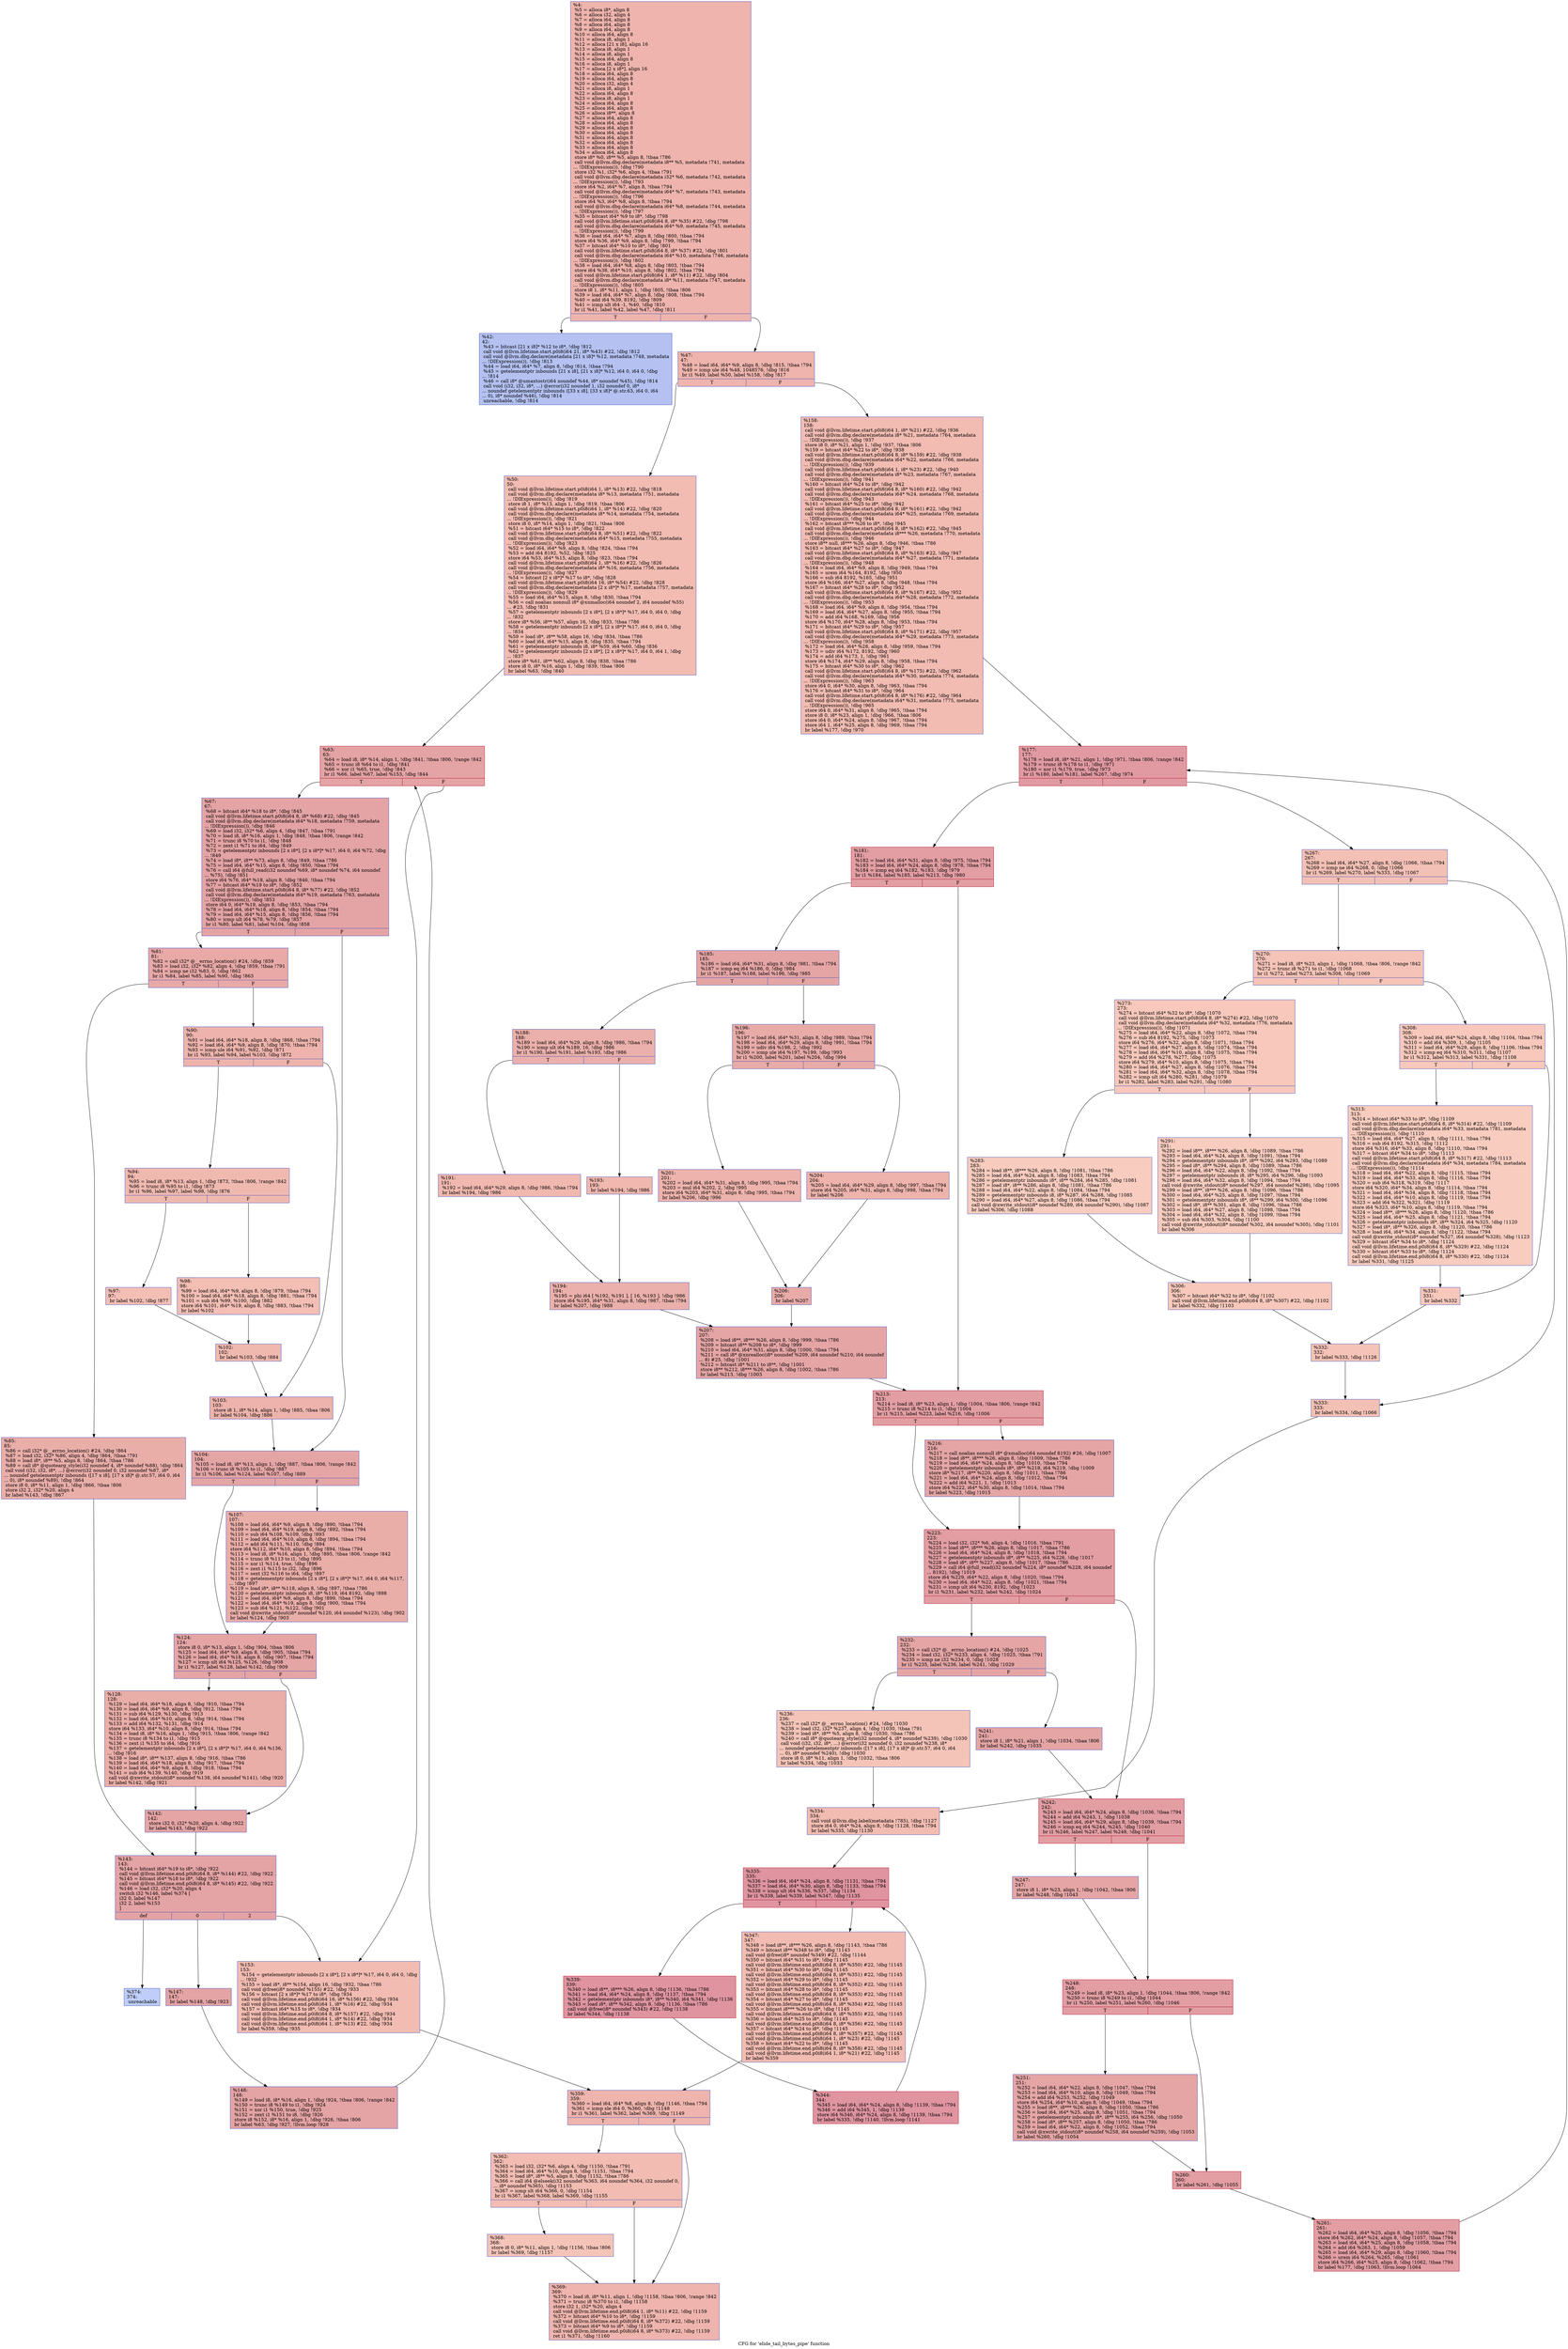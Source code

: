 digraph "CFG for 'elide_tail_bytes_pipe' function" {
	label="CFG for 'elide_tail_bytes_pipe' function";

	Node0x8ddb90 [shape=record,color="#3d50c3ff", style=filled, fillcolor="#d8564670",label="{%4:\l  %5 = alloca i8*, align 8\l  %6 = alloca i32, align 4\l  %7 = alloca i64, align 8\l  %8 = alloca i64, align 8\l  %9 = alloca i64, align 8\l  %10 = alloca i64, align 8\l  %11 = alloca i8, align 1\l  %12 = alloca [21 x i8], align 16\l  %13 = alloca i8, align 1\l  %14 = alloca i8, align 1\l  %15 = alloca i64, align 8\l  %16 = alloca i8, align 1\l  %17 = alloca [2 x i8*], align 16\l  %18 = alloca i64, align 8\l  %19 = alloca i64, align 8\l  %20 = alloca i32, align 4\l  %21 = alloca i8, align 1\l  %22 = alloca i64, align 8\l  %23 = alloca i8, align 1\l  %24 = alloca i64, align 8\l  %25 = alloca i64, align 8\l  %26 = alloca i8**, align 8\l  %27 = alloca i64, align 8\l  %28 = alloca i64, align 8\l  %29 = alloca i64, align 8\l  %30 = alloca i64, align 8\l  %31 = alloca i64, align 8\l  %32 = alloca i64, align 8\l  %33 = alloca i64, align 8\l  %34 = alloca i64, align 8\l  store i8* %0, i8** %5, align 8, !tbaa !786\l  call void @llvm.dbg.declare(metadata i8** %5, metadata !741, metadata\l... !DIExpression()), !dbg !790\l  store i32 %1, i32* %6, align 4, !tbaa !791\l  call void @llvm.dbg.declare(metadata i32* %6, metadata !742, metadata\l... !DIExpression()), !dbg !793\l  store i64 %2, i64* %7, align 8, !tbaa !794\l  call void @llvm.dbg.declare(metadata i64* %7, metadata !743, metadata\l... !DIExpression()), !dbg !796\l  store i64 %3, i64* %8, align 8, !tbaa !794\l  call void @llvm.dbg.declare(metadata i64* %8, metadata !744, metadata\l... !DIExpression()), !dbg !797\l  %35 = bitcast i64* %9 to i8*, !dbg !798\l  call void @llvm.lifetime.start.p0i8(i64 8, i8* %35) #22, !dbg !798\l  call void @llvm.dbg.declare(metadata i64* %9, metadata !745, metadata\l... !DIExpression()), !dbg !799\l  %36 = load i64, i64* %7, align 8, !dbg !800, !tbaa !794\l  store i64 %36, i64* %9, align 8, !dbg !799, !tbaa !794\l  %37 = bitcast i64* %10 to i8*, !dbg !801\l  call void @llvm.lifetime.start.p0i8(i64 8, i8* %37) #22, !dbg !801\l  call void @llvm.dbg.declare(metadata i64* %10, metadata !746, metadata\l... !DIExpression()), !dbg !802\l  %38 = load i64, i64* %8, align 8, !dbg !803, !tbaa !794\l  store i64 %38, i64* %10, align 8, !dbg !802, !tbaa !794\l  call void @llvm.lifetime.start.p0i8(i64 1, i8* %11) #22, !dbg !804\l  call void @llvm.dbg.declare(metadata i8* %11, metadata !747, metadata\l... !DIExpression()), !dbg !805\l  store i8 1, i8* %11, align 1, !dbg !805, !tbaa !806\l  %39 = load i64, i64* %7, align 8, !dbg !808, !tbaa !794\l  %40 = add i64 %39, 8192, !dbg !809\l  %41 = icmp ult i64 -1, %40, !dbg !810\l  br i1 %41, label %42, label %47, !dbg !811\l|{<s0>T|<s1>F}}"];
	Node0x8ddb90:s0 -> Node0x8ddbe0;
	Node0x8ddb90:s1 -> Node0x8ddc30;
	Node0x8ddbe0 [shape=record,color="#3d50c3ff", style=filled, fillcolor="#5572df70",label="{%42:\l42:                                               \l  %43 = bitcast [21 x i8]* %12 to i8*, !dbg !812\l  call void @llvm.lifetime.start.p0i8(i64 21, i8* %43) #22, !dbg !812\l  call void @llvm.dbg.declare(metadata [21 x i8]* %12, metadata !748, metadata\l... !DIExpression()), !dbg !813\l  %44 = load i64, i64* %7, align 8, !dbg !814, !tbaa !794\l  %45 = getelementptr inbounds [21 x i8], [21 x i8]* %12, i64 0, i64 0, !dbg\l... !814\l  %46 = call i8* @umaxtostr(i64 noundef %44, i8* noundef %45), !dbg !814\l  call void (i32, i32, i8*, ...) @error(i32 noundef 1, i32 noundef 0, i8*\l... noundef getelementptr inbounds ([33 x i8], [33 x i8]* @.str.63, i64 0, i64\l... 0), i8* noundef %46), !dbg !814\l  unreachable, !dbg !814\l}"];
	Node0x8ddc30 [shape=record,color="#3d50c3ff", style=filled, fillcolor="#d8564670",label="{%47:\l47:                                               \l  %48 = load i64, i64* %9, align 8, !dbg !815, !tbaa !794\l  %49 = icmp ule i64 %48, 1048576, !dbg !816\l  br i1 %49, label %50, label %158, !dbg !817\l|{<s0>T|<s1>F}}"];
	Node0x8ddc30:s0 -> Node0x8ddc80;
	Node0x8ddc30:s1 -> Node0x8de2c0;
	Node0x8ddc80 [shape=record,color="#3d50c3ff", style=filled, fillcolor="#e1675170",label="{%50:\l50:                                               \l  call void @llvm.lifetime.start.p0i8(i64 1, i8* %13) #22, !dbg !818\l  call void @llvm.dbg.declare(metadata i8* %13, metadata !751, metadata\l... !DIExpression()), !dbg !819\l  store i8 1, i8* %13, align 1, !dbg !819, !tbaa !806\l  call void @llvm.lifetime.start.p0i8(i64 1, i8* %14) #22, !dbg !820\l  call void @llvm.dbg.declare(metadata i8* %14, metadata !754, metadata\l... !DIExpression()), !dbg !821\l  store i8 0, i8* %14, align 1, !dbg !821, !tbaa !806\l  %51 = bitcast i64* %15 to i8*, !dbg !822\l  call void @llvm.lifetime.start.p0i8(i64 8, i8* %51) #22, !dbg !822\l  call void @llvm.dbg.declare(metadata i64* %15, metadata !755, metadata\l... !DIExpression()), !dbg !823\l  %52 = load i64, i64* %9, align 8, !dbg !824, !tbaa !794\l  %53 = add i64 8192, %52, !dbg !825\l  store i64 %53, i64* %15, align 8, !dbg !823, !tbaa !794\l  call void @llvm.lifetime.start.p0i8(i64 1, i8* %16) #22, !dbg !826\l  call void @llvm.dbg.declare(metadata i8* %16, metadata !756, metadata\l... !DIExpression()), !dbg !827\l  %54 = bitcast [2 x i8*]* %17 to i8*, !dbg !828\l  call void @llvm.lifetime.start.p0i8(i64 16, i8* %54) #22, !dbg !828\l  call void @llvm.dbg.declare(metadata [2 x i8*]* %17, metadata !757, metadata\l... !DIExpression()), !dbg !829\l  %55 = load i64, i64* %15, align 8, !dbg !830, !tbaa !794\l  %56 = call noalias nonnull i8* @xnmalloc(i64 noundef 2, i64 noundef %55)\l... #23, !dbg !831\l  %57 = getelementptr inbounds [2 x i8*], [2 x i8*]* %17, i64 0, i64 0, !dbg\l... !832\l  store i8* %56, i8** %57, align 16, !dbg !833, !tbaa !786\l  %58 = getelementptr inbounds [2 x i8*], [2 x i8*]* %17, i64 0, i64 0, !dbg\l... !834\l  %59 = load i8*, i8** %58, align 16, !dbg !834, !tbaa !786\l  %60 = load i64, i64* %15, align 8, !dbg !835, !tbaa !794\l  %61 = getelementptr inbounds i8, i8* %59, i64 %60, !dbg !836\l  %62 = getelementptr inbounds [2 x i8*], [2 x i8*]* %17, i64 0, i64 1, !dbg\l... !837\l  store i8* %61, i8** %62, align 8, !dbg !838, !tbaa !786\l  store i8 0, i8* %16, align 1, !dbg !839, !tbaa !806\l  br label %63, !dbg !840\l}"];
	Node0x8ddc80 -> Node0x8ddcd0;
	Node0x8ddcd0 [shape=record,color="#b70d28ff", style=filled, fillcolor="#c32e3170",label="{%63:\l63:                                               \l  %64 = load i8, i8* %14, align 1, !dbg !841, !tbaa !806, !range !842\l  %65 = trunc i8 %64 to i1, !dbg !841\l  %66 = xor i1 %65, true, !dbg !843\l  br i1 %66, label %67, label %153, !dbg !844\l|{<s0>T|<s1>F}}"];
	Node0x8ddcd0:s0 -> Node0x8ddd20;
	Node0x8ddcd0:s1 -> Node0x8de270;
	Node0x8ddd20 [shape=record,color="#3d50c3ff", style=filled, fillcolor="#c32e3170",label="{%67:\l67:                                               \l  %68 = bitcast i64* %18 to i8*, !dbg !845\l  call void @llvm.lifetime.start.p0i8(i64 8, i8* %68) #22, !dbg !845\l  call void @llvm.dbg.declare(metadata i64* %18, metadata !759, metadata\l... !DIExpression()), !dbg !846\l  %69 = load i32, i32* %6, align 4, !dbg !847, !tbaa !791\l  %70 = load i8, i8* %16, align 1, !dbg !848, !tbaa !806, !range !842\l  %71 = trunc i8 %70 to i1, !dbg !848\l  %72 = zext i1 %71 to i64, !dbg !849\l  %73 = getelementptr inbounds [2 x i8*], [2 x i8*]* %17, i64 0, i64 %72, !dbg\l... !849\l  %74 = load i8*, i8** %73, align 8, !dbg !849, !tbaa !786\l  %75 = load i64, i64* %15, align 8, !dbg !850, !tbaa !794\l  %76 = call i64 @full_read(i32 noundef %69, i8* noundef %74, i64 noundef\l... %75), !dbg !851\l  store i64 %76, i64* %18, align 8, !dbg !846, !tbaa !794\l  %77 = bitcast i64* %19 to i8*, !dbg !852\l  call void @llvm.lifetime.start.p0i8(i64 8, i8* %77) #22, !dbg !852\l  call void @llvm.dbg.declare(metadata i64* %19, metadata !763, metadata\l... !DIExpression()), !dbg !853\l  store i64 0, i64* %19, align 8, !dbg !853, !tbaa !794\l  %78 = load i64, i64* %18, align 8, !dbg !854, !tbaa !794\l  %79 = load i64, i64* %15, align 8, !dbg !856, !tbaa !794\l  %80 = icmp ult i64 %78, %79, !dbg !857\l  br i1 %80, label %81, label %104, !dbg !858\l|{<s0>T|<s1>F}}"];
	Node0x8ddd20:s0 -> Node0x8ddd70;
	Node0x8ddd20:s1 -> Node0x8ddff0;
	Node0x8ddd70 [shape=record,color="#3d50c3ff", style=filled, fillcolor="#ca3b3770",label="{%81:\l81:                                               \l  %82 = call i32* @__errno_location() #24, !dbg !859\l  %83 = load i32, i32* %82, align 4, !dbg !859, !tbaa !791\l  %84 = icmp ne i32 %83, 0, !dbg !862\l  br i1 %84, label %85, label %90, !dbg !863\l|{<s0>T|<s1>F}}"];
	Node0x8ddd70:s0 -> Node0x8dddc0;
	Node0x8ddd70:s1 -> Node0x8dde10;
	Node0x8dddc0 [shape=record,color="#3d50c3ff", style=filled, fillcolor="#d0473d70",label="{%85:\l85:                                               \l  %86 = call i32* @__errno_location() #24, !dbg !864\l  %87 = load i32, i32* %86, align 4, !dbg !864, !tbaa !791\l  %88 = load i8*, i8** %5, align 8, !dbg !864, !tbaa !786\l  %89 = call i8* @quotearg_style(i32 noundef 4, i8* noundef %88), !dbg !864\l  call void (i32, i32, i8*, ...) @error(i32 noundef 0, i32 noundef %87, i8*\l... noundef getelementptr inbounds ([17 x i8], [17 x i8]* @.str.57, i64 0, i64\l... 0), i8* noundef %89), !dbg !864\l  store i8 0, i8* %11, align 1, !dbg !866, !tbaa !806\l  store i32 2, i32* %20, align 4\l  br label %143, !dbg !867\l}"];
	Node0x8dddc0 -> Node0x8de180;
	Node0x8dde10 [shape=record,color="#3d50c3ff", style=filled, fillcolor="#d6524470",label="{%90:\l90:                                               \l  %91 = load i64, i64* %18, align 8, !dbg !868, !tbaa !794\l  %92 = load i64, i64* %9, align 8, !dbg !870, !tbaa !794\l  %93 = icmp ule i64 %91, %92, !dbg !871\l  br i1 %93, label %94, label %103, !dbg !872\l|{<s0>T|<s1>F}}"];
	Node0x8dde10:s0 -> Node0x8dde60;
	Node0x8dde10:s1 -> Node0x8ddfa0;
	Node0x8dde60 [shape=record,color="#3d50c3ff", style=filled, fillcolor="#de614d70",label="{%94:\l94:                                               \l  %95 = load i8, i8* %13, align 1, !dbg !873, !tbaa !806, !range !842\l  %96 = trunc i8 %95 to i1, !dbg !873\l  br i1 %96, label %97, label %98, !dbg !876\l|{<s0>T|<s1>F}}"];
	Node0x8dde60:s0 -> Node0x8ddeb0;
	Node0x8dde60:s1 -> Node0x8ddf00;
	Node0x8ddeb0 [shape=record,color="#3d50c3ff", style=filled, fillcolor="#e36c5570",label="{%97:\l97:                                               \l  br label %102, !dbg !877\l}"];
	Node0x8ddeb0 -> Node0x8ddf50;
	Node0x8ddf00 [shape=record,color="#3d50c3ff", style=filled, fillcolor="#e36c5570",label="{%98:\l98:                                               \l  %99 = load i64, i64* %9, align 8, !dbg !879, !tbaa !794\l  %100 = load i64, i64* %18, align 8, !dbg !881, !tbaa !794\l  %101 = sub i64 %99, %100, !dbg !882\l  store i64 %101, i64* %19, align 8, !dbg !883, !tbaa !794\l  br label %102\l}"];
	Node0x8ddf00 -> Node0x8ddf50;
	Node0x8ddf50 [shape=record,color="#3d50c3ff", style=filled, fillcolor="#de614d70",label="{%102:\l102:                                              \l  br label %103, !dbg !884\l}"];
	Node0x8ddf50 -> Node0x8ddfa0;
	Node0x8ddfa0 [shape=record,color="#3d50c3ff", style=filled, fillcolor="#d6524470",label="{%103:\l103:                                              \l  store i8 1, i8* %14, align 1, !dbg !885, !tbaa !806\l  br label %104, !dbg !886\l}"];
	Node0x8ddfa0 -> Node0x8ddff0;
	Node0x8ddff0 [shape=record,color="#3d50c3ff", style=filled, fillcolor="#c5333470",label="{%104:\l104:                                              \l  %105 = load i8, i8* %13, align 1, !dbg !887, !tbaa !806, !range !842\l  %106 = trunc i8 %105 to i1, !dbg !887\l  br i1 %106, label %124, label %107, !dbg !889\l|{<s0>T|<s1>F}}"];
	Node0x8ddff0:s0 -> Node0x8de090;
	Node0x8ddff0:s1 -> Node0x8de040;
	Node0x8de040 [shape=record,color="#3d50c3ff", style=filled, fillcolor="#d0473d70",label="{%107:\l107:                                              \l  %108 = load i64, i64* %9, align 8, !dbg !890, !tbaa !794\l  %109 = load i64, i64* %19, align 8, !dbg !892, !tbaa !794\l  %110 = sub i64 %108, %109, !dbg !893\l  %111 = load i64, i64* %10, align 8, !dbg !894, !tbaa !794\l  %112 = add i64 %111, %110, !dbg !894\l  store i64 %112, i64* %10, align 8, !dbg !894, !tbaa !794\l  %113 = load i8, i8* %16, align 1, !dbg !895, !tbaa !806, !range !842\l  %114 = trunc i8 %113 to i1, !dbg !895\l  %115 = xor i1 %114, true, !dbg !896\l  %116 = zext i1 %115 to i32, !dbg !896\l  %117 = sext i32 %116 to i64, !dbg !897\l  %118 = getelementptr inbounds [2 x i8*], [2 x i8*]* %17, i64 0, i64 %117,\l... !dbg !897\l  %119 = load i8*, i8** %118, align 8, !dbg !897, !tbaa !786\l  %120 = getelementptr inbounds i8, i8* %119, i64 8192, !dbg !898\l  %121 = load i64, i64* %9, align 8, !dbg !899, !tbaa !794\l  %122 = load i64, i64* %19, align 8, !dbg !900, !tbaa !794\l  %123 = sub i64 %121, %122, !dbg !901\l  call void @xwrite_stdout(i8* noundef %120, i64 noundef %123), !dbg !902\l  br label %124, !dbg !903\l}"];
	Node0x8de040 -> Node0x8de090;
	Node0x8de090 [shape=record,color="#3d50c3ff", style=filled, fillcolor="#c5333470",label="{%124:\l124:                                              \l  store i8 0, i8* %13, align 1, !dbg !904, !tbaa !806\l  %125 = load i64, i64* %9, align 8, !dbg !905, !tbaa !794\l  %126 = load i64, i64* %18, align 8, !dbg !907, !tbaa !794\l  %127 = icmp ult i64 %125, %126, !dbg !908\l  br i1 %127, label %128, label %142, !dbg !909\l|{<s0>T|<s1>F}}"];
	Node0x8de090:s0 -> Node0x8de0e0;
	Node0x8de090:s1 -> Node0x8de130;
	Node0x8de0e0 [shape=record,color="#3d50c3ff", style=filled, fillcolor="#d0473d70",label="{%128:\l128:                                              \l  %129 = load i64, i64* %18, align 8, !dbg !910, !tbaa !794\l  %130 = load i64, i64* %9, align 8, !dbg !912, !tbaa !794\l  %131 = sub i64 %129, %130, !dbg !913\l  %132 = load i64, i64* %10, align 8, !dbg !914, !tbaa !794\l  %133 = add i64 %132, %131, !dbg !914\l  store i64 %133, i64* %10, align 8, !dbg !914, !tbaa !794\l  %134 = load i8, i8* %16, align 1, !dbg !915, !tbaa !806, !range !842\l  %135 = trunc i8 %134 to i1, !dbg !915\l  %136 = zext i1 %135 to i64, !dbg !916\l  %137 = getelementptr inbounds [2 x i8*], [2 x i8*]* %17, i64 0, i64 %136,\l... !dbg !916\l  %138 = load i8*, i8** %137, align 8, !dbg !916, !tbaa !786\l  %139 = load i64, i64* %18, align 8, !dbg !917, !tbaa !794\l  %140 = load i64, i64* %9, align 8, !dbg !918, !tbaa !794\l  %141 = sub i64 %139, %140, !dbg !919\l  call void @xwrite_stdout(i8* noundef %138, i64 noundef %141), !dbg !920\l  br label %142, !dbg !921\l}"];
	Node0x8de0e0 -> Node0x8de130;
	Node0x8de130 [shape=record,color="#3d50c3ff", style=filled, fillcolor="#c5333470",label="{%142:\l142:                                              \l  store i32 0, i32* %20, align 4, !dbg !922\l  br label %143, !dbg !922\l}"];
	Node0x8de130 -> Node0x8de180;
	Node0x8de180 [shape=record,color="#3d50c3ff", style=filled, fillcolor="#c32e3170",label="{%143:\l143:                                              \l  %144 = bitcast i64* %19 to i8*, !dbg !922\l  call void @llvm.lifetime.end.p0i8(i64 8, i8* %144) #22, !dbg !922\l  %145 = bitcast i64* %18 to i8*, !dbg !922\l  call void @llvm.lifetime.end.p0i8(i64 8, i8* %145) #22, !dbg !922\l  %146 = load i32, i32* %20, align 4\l  switch i32 %146, label %374 [\l    i32 0, label %147\l    i32 2, label %153\l  ]\l|{<s0>def|<s1>0|<s2>2}}"];
	Node0x8de180:s0 -> Node0x8df0d0;
	Node0x8de180:s1 -> Node0x8de1d0;
	Node0x8de180:s2 -> Node0x8de270;
	Node0x8de1d0 [shape=record,color="#3d50c3ff", style=filled, fillcolor="#c32e3170",label="{%147:\l147:                                              \l  br label %148, !dbg !923\l}"];
	Node0x8de1d0 -> Node0x8de220;
	Node0x8de220 [shape=record,color="#3d50c3ff", style=filled, fillcolor="#c32e3170",label="{%148:\l148:                                              \l  %149 = load i8, i8* %16, align 1, !dbg !924, !tbaa !806, !range !842\l  %150 = trunc i8 %149 to i1, !dbg !924\l  %151 = xor i1 %150, true, !dbg !925\l  %152 = zext i1 %151 to i8, !dbg !926\l  store i8 %152, i8* %16, align 1, !dbg !926, !tbaa !806\l  br label %63, !dbg !927, !llvm.loop !928\l}"];
	Node0x8de220 -> Node0x8ddcd0;
	Node0x8de270 [shape=record,color="#3d50c3ff", style=filled, fillcolor="#e1675170",label="{%153:\l153:                                              \l  %154 = getelementptr inbounds [2 x i8*], [2 x i8*]* %17, i64 0, i64 0, !dbg\l... !932\l  %155 = load i8*, i8** %154, align 16, !dbg !932, !tbaa !786\l  call void @free(i8* noundef %155) #22, !dbg !933\l  %156 = bitcast [2 x i8*]* %17 to i8*, !dbg !934\l  call void @llvm.lifetime.end.p0i8(i64 16, i8* %156) #22, !dbg !934\l  call void @llvm.lifetime.end.p0i8(i64 1, i8* %16) #22, !dbg !934\l  %157 = bitcast i64* %15 to i8*, !dbg !934\l  call void @llvm.lifetime.end.p0i8(i64 8, i8* %157) #22, !dbg !934\l  call void @llvm.lifetime.end.p0i8(i64 1, i8* %14) #22, !dbg !934\l  call void @llvm.lifetime.end.p0i8(i64 1, i8* %13) #22, !dbg !934\l  br label %359, !dbg !935\l}"];
	Node0x8de270 -> Node0x8def90;
	Node0x8de2c0 [shape=record,color="#3d50c3ff", style=filled, fillcolor="#e1675170",label="{%158:\l158:                                              \l  call void @llvm.lifetime.start.p0i8(i64 1, i8* %21) #22, !dbg !936\l  call void @llvm.dbg.declare(metadata i8* %21, metadata !764, metadata\l... !DIExpression()), !dbg !937\l  store i8 0, i8* %21, align 1, !dbg !937, !tbaa !806\l  %159 = bitcast i64* %22 to i8*, !dbg !938\l  call void @llvm.lifetime.start.p0i8(i64 8, i8* %159) #22, !dbg !938\l  call void @llvm.dbg.declare(metadata i64* %22, metadata !766, metadata\l... !DIExpression()), !dbg !939\l  call void @llvm.lifetime.start.p0i8(i64 1, i8* %23) #22, !dbg !940\l  call void @llvm.dbg.declare(metadata i8* %23, metadata !767, metadata\l... !DIExpression()), !dbg !941\l  %160 = bitcast i64* %24 to i8*, !dbg !942\l  call void @llvm.lifetime.start.p0i8(i64 8, i8* %160) #22, !dbg !942\l  call void @llvm.dbg.declare(metadata i64* %24, metadata !768, metadata\l... !DIExpression()), !dbg !943\l  %161 = bitcast i64* %25 to i8*, !dbg !942\l  call void @llvm.lifetime.start.p0i8(i64 8, i8* %161) #22, !dbg !942\l  call void @llvm.dbg.declare(metadata i64* %25, metadata !769, metadata\l... !DIExpression()), !dbg !944\l  %162 = bitcast i8*** %26 to i8*, !dbg !945\l  call void @llvm.lifetime.start.p0i8(i64 8, i8* %162) #22, !dbg !945\l  call void @llvm.dbg.declare(metadata i8*** %26, metadata !770, metadata\l... !DIExpression()), !dbg !946\l  store i8** null, i8*** %26, align 8, !dbg !946, !tbaa !786\l  %163 = bitcast i64* %27 to i8*, !dbg !947\l  call void @llvm.lifetime.start.p0i8(i64 8, i8* %163) #22, !dbg !947\l  call void @llvm.dbg.declare(metadata i64* %27, metadata !771, metadata\l... !DIExpression()), !dbg !948\l  %164 = load i64, i64* %9, align 8, !dbg !949, !tbaa !794\l  %165 = urem i64 %164, 8192, !dbg !950\l  %166 = sub i64 8192, %165, !dbg !951\l  store i64 %166, i64* %27, align 8, !dbg !948, !tbaa !794\l  %167 = bitcast i64* %28 to i8*, !dbg !952\l  call void @llvm.lifetime.start.p0i8(i64 8, i8* %167) #22, !dbg !952\l  call void @llvm.dbg.declare(metadata i64* %28, metadata !772, metadata\l... !DIExpression()), !dbg !953\l  %168 = load i64, i64* %9, align 8, !dbg !954, !tbaa !794\l  %169 = load i64, i64* %27, align 8, !dbg !955, !tbaa !794\l  %170 = add i64 %168, %169, !dbg !956\l  store i64 %170, i64* %28, align 8, !dbg !953, !tbaa !794\l  %171 = bitcast i64* %29 to i8*, !dbg !957\l  call void @llvm.lifetime.start.p0i8(i64 8, i8* %171) #22, !dbg !957\l  call void @llvm.dbg.declare(metadata i64* %29, metadata !773, metadata\l... !DIExpression()), !dbg !958\l  %172 = load i64, i64* %28, align 8, !dbg !959, !tbaa !794\l  %173 = udiv i64 %172, 8192, !dbg !960\l  %174 = add i64 %173, 1, !dbg !961\l  store i64 %174, i64* %29, align 8, !dbg !958, !tbaa !794\l  %175 = bitcast i64* %30 to i8*, !dbg !962\l  call void @llvm.lifetime.start.p0i8(i64 8, i8* %175) #22, !dbg !962\l  call void @llvm.dbg.declare(metadata i64* %30, metadata !774, metadata\l... !DIExpression()), !dbg !963\l  store i64 0, i64* %30, align 8, !dbg !963, !tbaa !794\l  %176 = bitcast i64* %31 to i8*, !dbg !964\l  call void @llvm.lifetime.start.p0i8(i64 8, i8* %176) #22, !dbg !964\l  call void @llvm.dbg.declare(metadata i64* %31, metadata !775, metadata\l... !DIExpression()), !dbg !965\l  store i64 0, i64* %31, align 8, !dbg !965, !tbaa !794\l  store i8 0, i8* %23, align 1, !dbg !966, !tbaa !806\l  store i64 0, i64* %24, align 8, !dbg !967, !tbaa !794\l  store i64 1, i64* %25, align 8, !dbg !969, !tbaa !794\l  br label %177, !dbg !970\l}"];
	Node0x8de2c0 -> Node0x8de310;
	Node0x8de310 [shape=record,color="#b70d28ff", style=filled, fillcolor="#bb1b2c70",label="{%177:\l177:                                              \l  %178 = load i8, i8* %21, align 1, !dbg !971, !tbaa !806, !range !842\l  %179 = trunc i8 %178 to i1, !dbg !971\l  %180 = xor i1 %179, true, !dbg !973\l  br i1 %180, label %181, label %267, !dbg !974\l|{<s0>T|<s1>F}}"];
	Node0x8de310:s0 -> Node0x8de360;
	Node0x8de310:s1 -> Node0x8dea90;
	Node0x8de360 [shape=record,color="#b70d28ff", style=filled, fillcolor="#be242e70",label="{%181:\l181:                                              \l  %182 = load i64, i64* %31, align 8, !dbg !975, !tbaa !794\l  %183 = load i64, i64* %24, align 8, !dbg !978, !tbaa !794\l  %184 = icmp eq i64 %182, %183, !dbg !979\l  br i1 %184, label %185, label %213, !dbg !980\l|{<s0>T|<s1>F}}"];
	Node0x8de360:s0 -> Node0x8de3b0;
	Node0x8de360:s1 -> Node0x8de6d0;
	Node0x8de3b0 [shape=record,color="#3d50c3ff", style=filled, fillcolor="#c5333470",label="{%185:\l185:                                              \l  %186 = load i64, i64* %31, align 8, !dbg !981, !tbaa !794\l  %187 = icmp eq i64 %186, 0, !dbg !984\l  br i1 %187, label %188, label %196, !dbg !985\l|{<s0>T|<s1>F}}"];
	Node0x8de3b0:s0 -> Node0x8de400;
	Node0x8de3b0:s1 -> Node0x8de540;
	Node0x8de400 [shape=record,color="#3d50c3ff", style=filled, fillcolor="#d24b4070",label="{%188:\l188:                                              \l  %189 = load i64, i64* %29, align 8, !dbg !986, !tbaa !794\l  %190 = icmp ult i64 %189, 16, !dbg !986\l  br i1 %190, label %191, label %193, !dbg !986\l|{<s0>T|<s1>F}}"];
	Node0x8de400:s0 -> Node0x8de450;
	Node0x8de400:s1 -> Node0x8de4a0;
	Node0x8de450 [shape=record,color="#3d50c3ff", style=filled, fillcolor="#dc5d4a70",label="{%191:\l191:                                              \l  %192 = load i64, i64* %29, align 8, !dbg !986, !tbaa !794\l  br label %194, !dbg !986\l}"];
	Node0x8de450 -> Node0x8de4f0;
	Node0x8de4a0 [shape=record,color="#3d50c3ff", style=filled, fillcolor="#dc5d4a70",label="{%193:\l193:                                              \l  br label %194, !dbg !986\l}"];
	Node0x8de4a0 -> Node0x8de4f0;
	Node0x8de4f0 [shape=record,color="#3d50c3ff", style=filled, fillcolor="#d24b4070",label="{%194:\l194:                                              \l  %195 = phi i64 [ %192, %191 ], [ 16, %193 ], !dbg !986\l  store i64 %195, i64* %31, align 8, !dbg !987, !tbaa !794\l  br label %207, !dbg !988\l}"];
	Node0x8de4f0 -> Node0x8de680;
	Node0x8de540 [shape=record,color="#3d50c3ff", style=filled, fillcolor="#cc403a70",label="{%196:\l196:                                              \l  %197 = load i64, i64* %31, align 8, !dbg !989, !tbaa !794\l  %198 = load i64, i64* %29, align 8, !dbg !991, !tbaa !794\l  %199 = udiv i64 %198, 2, !dbg !992\l  %200 = icmp ule i64 %197, %199, !dbg !993\l  br i1 %200, label %201, label %204, !dbg !994\l|{<s0>T|<s1>F}}"];
	Node0x8de540:s0 -> Node0x8de590;
	Node0x8de540:s1 -> Node0x8de5e0;
	Node0x8de590 [shape=record,color="#3d50c3ff", style=filled, fillcolor="#d6524470",label="{%201:\l201:                                              \l  %202 = load i64, i64* %31, align 8, !dbg !995, !tbaa !794\l  %203 = mul i64 %202, 2, !dbg !995\l  store i64 %203, i64* %31, align 8, !dbg !995, !tbaa !794\l  br label %206, !dbg !996\l}"];
	Node0x8de590 -> Node0x8de630;
	Node0x8de5e0 [shape=record,color="#3d50c3ff", style=filled, fillcolor="#d6524470",label="{%204:\l204:                                              \l  %205 = load i64, i64* %29, align 8, !dbg !997, !tbaa !794\l  store i64 %205, i64* %31, align 8, !dbg !998, !tbaa !794\l  br label %206\l}"];
	Node0x8de5e0 -> Node0x8de630;
	Node0x8de630 [shape=record,color="#3d50c3ff", style=filled, fillcolor="#cc403a70",label="{%206:\l206:                                              \l  br label %207\l}"];
	Node0x8de630 -> Node0x8de680;
	Node0x8de680 [shape=record,color="#3d50c3ff", style=filled, fillcolor="#c5333470",label="{%207:\l207:                                              \l  %208 = load i8**, i8*** %26, align 8, !dbg !999, !tbaa !786\l  %209 = bitcast i8** %208 to i8*, !dbg !999\l  %210 = load i64, i64* %31, align 8, !dbg !1000, !tbaa !794\l  %211 = call i8* @xnrealloc(i8* noundef %209, i64 noundef %210, i64 noundef\l... 8) #25, !dbg !1001\l  %212 = bitcast i8* %211 to i8**, !dbg !1001\l  store i8** %212, i8*** %26, align 8, !dbg !1002, !tbaa !786\l  br label %213, !dbg !1003\l}"];
	Node0x8de680 -> Node0x8de6d0;
	Node0x8de6d0 [shape=record,color="#b70d28ff", style=filled, fillcolor="#be242e70",label="{%213:\l213:                                              \l  %214 = load i8, i8* %23, align 1, !dbg !1004, !tbaa !806, !range !842\l  %215 = trunc i8 %214 to i1, !dbg !1004\l  br i1 %215, label %223, label %216, !dbg !1006\l|{<s0>T|<s1>F}}"];
	Node0x8de6d0:s0 -> Node0x8de770;
	Node0x8de6d0:s1 -> Node0x8de720;
	Node0x8de720 [shape=record,color="#3d50c3ff", style=filled, fillcolor="#c5333470",label="{%216:\l216:                                              \l  %217 = call noalias nonnull i8* @xmalloc(i64 noundef 8192) #26, !dbg !1007\l  %218 = load i8**, i8*** %26, align 8, !dbg !1009, !tbaa !786\l  %219 = load i64, i64* %24, align 8, !dbg !1010, !tbaa !794\l  %220 = getelementptr inbounds i8*, i8** %218, i64 %219, !dbg !1009\l  store i8* %217, i8** %220, align 8, !dbg !1011, !tbaa !786\l  %221 = load i64, i64* %24, align 8, !dbg !1012, !tbaa !794\l  %222 = add i64 %221, 1, !dbg !1013\l  store i64 %222, i64* %30, align 8, !dbg !1014, !tbaa !794\l  br label %223, !dbg !1015\l}"];
	Node0x8de720 -> Node0x8de770;
	Node0x8de770 [shape=record,color="#b70d28ff", style=filled, fillcolor="#be242e70",label="{%223:\l223:                                              \l  %224 = load i32, i32* %6, align 4, !dbg !1016, !tbaa !791\l  %225 = load i8**, i8*** %26, align 8, !dbg !1017, !tbaa !786\l  %226 = load i64, i64* %24, align 8, !dbg !1018, !tbaa !794\l  %227 = getelementptr inbounds i8*, i8** %225, i64 %226, !dbg !1017\l  %228 = load i8*, i8** %227, align 8, !dbg !1017, !tbaa !786\l  %229 = call i64 @full_read(i32 noundef %224, i8* noundef %228, i64 noundef\l... 8192), !dbg !1019\l  store i64 %229, i64* %22, align 8, !dbg !1020, !tbaa !794\l  %230 = load i64, i64* %22, align 8, !dbg !1021, !tbaa !794\l  %231 = icmp ult i64 %230, 8192, !dbg !1023\l  br i1 %231, label %232, label %242, !dbg !1024\l|{<s0>T|<s1>F}}"];
	Node0x8de770:s0 -> Node0x8de7c0;
	Node0x8de770:s1 -> Node0x8de8b0;
	Node0x8de7c0 [shape=record,color="#3d50c3ff", style=filled, fillcolor="#c5333470",label="{%232:\l232:                                              \l  %233 = call i32* @__errno_location() #24, !dbg !1025\l  %234 = load i32, i32* %233, align 4, !dbg !1025, !tbaa !791\l  %235 = icmp ne i32 %234, 0, !dbg !1028\l  br i1 %235, label %236, label %241, !dbg !1029\l|{<s0>T|<s1>F}}"];
	Node0x8de7c0:s0 -> Node0x8de810;
	Node0x8de7c0:s1 -> Node0x8de860;
	Node0x8de810 [shape=record,color="#3d50c3ff", style=filled, fillcolor="#e97a5f70",label="{%236:\l236:                                              \l  %237 = call i32* @__errno_location() #24, !dbg !1030\l  %238 = load i32, i32* %237, align 4, !dbg !1030, !tbaa !791\l  %239 = load i8*, i8** %5, align 8, !dbg !1030, !tbaa !786\l  %240 = call i8* @quotearg_style(i32 noundef 4, i8* noundef %239), !dbg !1030\l  call void (i32, i32, i8*, ...) @error(i32 noundef 0, i32 noundef %238, i8*\l... noundef getelementptr inbounds ([17 x i8], [17 x i8]* @.str.57, i64 0, i64\l... 0), i8* noundef %240), !dbg !1030\l  store i8 0, i8* %11, align 1, !dbg !1032, !tbaa !806\l  br label %334, !dbg !1033\l}"];
	Node0x8de810 -> Node0x8dee00;
	Node0x8de860 [shape=record,color="#3d50c3ff", style=filled, fillcolor="#c5333470",label="{%241:\l241:                                              \l  store i8 1, i8* %21, align 1, !dbg !1034, !tbaa !806\l  br label %242, !dbg !1035\l}"];
	Node0x8de860 -> Node0x8de8b0;
	Node0x8de8b0 [shape=record,color="#b70d28ff", style=filled, fillcolor="#be242e70",label="{%242:\l242:                                              \l  %243 = load i64, i64* %24, align 8, !dbg !1036, !tbaa !794\l  %244 = add i64 %243, 1, !dbg !1038\l  %245 = load i64, i64* %29, align 8, !dbg !1039, !tbaa !794\l  %246 = icmp eq i64 %244, %245, !dbg !1040\l  br i1 %246, label %247, label %248, !dbg !1041\l|{<s0>T|<s1>F}}"];
	Node0x8de8b0:s0 -> Node0x8de900;
	Node0x8de8b0:s1 -> Node0x8de950;
	Node0x8de900 [shape=record,color="#3d50c3ff", style=filled, fillcolor="#c5333470",label="{%247:\l247:                                              \l  store i8 1, i8* %23, align 1, !dbg !1042, !tbaa !806\l  br label %248, !dbg !1043\l}"];
	Node0x8de900 -> Node0x8de950;
	Node0x8de950 [shape=record,color="#b70d28ff", style=filled, fillcolor="#be242e70",label="{%248:\l248:                                              \l  %249 = load i8, i8* %23, align 1, !dbg !1044, !tbaa !806, !range !842\l  %250 = trunc i8 %249 to i1, !dbg !1044\l  br i1 %250, label %251, label %260, !dbg !1046\l|{<s0>T|<s1>F}}"];
	Node0x8de950:s0 -> Node0x8de9a0;
	Node0x8de950:s1 -> Node0x8de9f0;
	Node0x8de9a0 [shape=record,color="#3d50c3ff", style=filled, fillcolor="#c5333470",label="{%251:\l251:                                              \l  %252 = load i64, i64* %22, align 8, !dbg !1047, !tbaa !794\l  %253 = load i64, i64* %10, align 8, !dbg !1049, !tbaa !794\l  %254 = add i64 %253, %252, !dbg !1049\l  store i64 %254, i64* %10, align 8, !dbg !1049, !tbaa !794\l  %255 = load i8**, i8*** %26, align 8, !dbg !1050, !tbaa !786\l  %256 = load i64, i64* %25, align 8, !dbg !1051, !tbaa !794\l  %257 = getelementptr inbounds i8*, i8** %255, i64 %256, !dbg !1050\l  %258 = load i8*, i8** %257, align 8, !dbg !1050, !tbaa !786\l  %259 = load i64, i64* %22, align 8, !dbg !1052, !tbaa !794\l  call void @xwrite_stdout(i8* noundef %258, i64 noundef %259), !dbg !1053\l  br label %260, !dbg !1054\l}"];
	Node0x8de9a0 -> Node0x8de9f0;
	Node0x8de9f0 [shape=record,color="#b70d28ff", style=filled, fillcolor="#be242e70",label="{%260:\l260:                                              \l  br label %261, !dbg !1055\l}"];
	Node0x8de9f0 -> Node0x8dea40;
	Node0x8dea40 [shape=record,color="#b70d28ff", style=filled, fillcolor="#be242e70",label="{%261:\l261:                                              \l  %262 = load i64, i64* %25, align 8, !dbg !1056, !tbaa !794\l  store i64 %262, i64* %24, align 8, !dbg !1057, !tbaa !794\l  %263 = load i64, i64* %25, align 8, !dbg !1058, !tbaa !794\l  %264 = add i64 %263, 1, !dbg !1059\l  %265 = load i64, i64* %29, align 8, !dbg !1060, !tbaa !794\l  %266 = urem i64 %264, %265, !dbg !1061\l  store i64 %266, i64* %25, align 8, !dbg !1062, !tbaa !794\l  br label %177, !dbg !1063, !llvm.loop !1064\l}"];
	Node0x8dea40 -> Node0x8de310;
	Node0x8dea90 [shape=record,color="#3d50c3ff", style=filled, fillcolor="#e5705870",label="{%267:\l267:                                              \l  %268 = load i64, i64* %27, align 8, !dbg !1066, !tbaa !794\l  %269 = icmp ne i64 %268, 0, !dbg !1066\l  br i1 %269, label %270, label %333, !dbg !1067\l|{<s0>T|<s1>F}}"];
	Node0x8dea90:s0 -> Node0x8deae0;
	Node0x8dea90:s1 -> Node0x8dedb0;
	Node0x8deae0 [shape=record,color="#3d50c3ff", style=filled, fillcolor="#e8765c70",label="{%270:\l270:                                              \l  %271 = load i8, i8* %23, align 1, !dbg !1068, !tbaa !806, !range !842\l  %272 = trunc i8 %271 to i1, !dbg !1068\l  br i1 %272, label %273, label %308, !dbg !1069\l|{<s0>T|<s1>F}}"];
	Node0x8deae0:s0 -> Node0x8deb30;
	Node0x8deae0:s1 -> Node0x8dec70;
	Node0x8deb30 [shape=record,color="#3d50c3ff", style=filled, fillcolor="#ed836670",label="{%273:\l273:                                              \l  %274 = bitcast i64* %32 to i8*, !dbg !1070\l  call void @llvm.lifetime.start.p0i8(i64 8, i8* %274) #22, !dbg !1070\l  call void @llvm.dbg.declare(metadata i64* %32, metadata !776, metadata\l... !DIExpression()), !dbg !1071\l  %275 = load i64, i64* %22, align 8, !dbg !1072, !tbaa !794\l  %276 = sub i64 8192, %275, !dbg !1073\l  store i64 %276, i64* %32, align 8, !dbg !1071, !tbaa !794\l  %277 = load i64, i64* %27, align 8, !dbg !1074, !tbaa !794\l  %278 = load i64, i64* %10, align 8, !dbg !1075, !tbaa !794\l  %279 = add i64 %278, %277, !dbg !1075\l  store i64 %279, i64* %10, align 8, !dbg !1075, !tbaa !794\l  %280 = load i64, i64* %27, align 8, !dbg !1076, !tbaa !794\l  %281 = load i64, i64* %32, align 8, !dbg !1078, !tbaa !794\l  %282 = icmp ult i64 %280, %281, !dbg !1079\l  br i1 %282, label %283, label %291, !dbg !1080\l|{<s0>T|<s1>F}}"];
	Node0x8deb30:s0 -> Node0x8deb80;
	Node0x8deb30:s1 -> Node0x8debd0;
	Node0x8deb80 [shape=record,color="#3d50c3ff", style=filled, fillcolor="#f08b6e70",label="{%283:\l283:                                              \l  %284 = load i8**, i8*** %26, align 8, !dbg !1081, !tbaa !786\l  %285 = load i64, i64* %24, align 8, !dbg !1083, !tbaa !794\l  %286 = getelementptr inbounds i8*, i8** %284, i64 %285, !dbg !1081\l  %287 = load i8*, i8** %286, align 8, !dbg !1081, !tbaa !786\l  %288 = load i64, i64* %22, align 8, !dbg !1084, !tbaa !794\l  %289 = getelementptr inbounds i8, i8* %287, i64 %288, !dbg !1085\l  %290 = load i64, i64* %27, align 8, !dbg !1086, !tbaa !794\l  call void @xwrite_stdout(i8* noundef %289, i64 noundef %290), !dbg !1087\l  br label %306, !dbg !1088\l}"];
	Node0x8deb80 -> Node0x8dec20;
	Node0x8debd0 [shape=record,color="#3d50c3ff", style=filled, fillcolor="#f08b6e70",label="{%291:\l291:                                              \l  %292 = load i8**, i8*** %26, align 8, !dbg !1089, !tbaa !786\l  %293 = load i64, i64* %24, align 8, !dbg !1091, !tbaa !794\l  %294 = getelementptr inbounds i8*, i8** %292, i64 %293, !dbg !1089\l  %295 = load i8*, i8** %294, align 8, !dbg !1089, !tbaa !786\l  %296 = load i64, i64* %22, align 8, !dbg !1092, !tbaa !794\l  %297 = getelementptr inbounds i8, i8* %295, i64 %296, !dbg !1093\l  %298 = load i64, i64* %32, align 8, !dbg !1094, !tbaa !794\l  call void @xwrite_stdout(i8* noundef %297, i64 noundef %298), !dbg !1095\l  %299 = load i8**, i8*** %26, align 8, !dbg !1096, !tbaa !786\l  %300 = load i64, i64* %25, align 8, !dbg !1097, !tbaa !794\l  %301 = getelementptr inbounds i8*, i8** %299, i64 %300, !dbg !1096\l  %302 = load i8*, i8** %301, align 8, !dbg !1096, !tbaa !786\l  %303 = load i64, i64* %27, align 8, !dbg !1098, !tbaa !794\l  %304 = load i64, i64* %32, align 8, !dbg !1099, !tbaa !794\l  %305 = sub i64 %303, %304, !dbg !1100\l  call void @xwrite_stdout(i8* noundef %302, i64 noundef %305), !dbg !1101\l  br label %306\l}"];
	Node0x8debd0 -> Node0x8dec20;
	Node0x8dec20 [shape=record,color="#3d50c3ff", style=filled, fillcolor="#ed836670",label="{%306:\l306:                                              \l  %307 = bitcast i64* %32 to i8*, !dbg !1102\l  call void @llvm.lifetime.end.p0i8(i64 8, i8* %307) #22, !dbg !1102\l  br label %332, !dbg !1103\l}"];
	Node0x8dec20 -> Node0x8ded60;
	Node0x8dec70 [shape=record,color="#3d50c3ff", style=filled, fillcolor="#ed836670",label="{%308:\l308:                                              \l  %309 = load i64, i64* %24, align 8, !dbg !1104, !tbaa !794\l  %310 = add i64 %309, 1, !dbg !1105\l  %311 = load i64, i64* %29, align 8, !dbg !1106, !tbaa !794\l  %312 = icmp eq i64 %310, %311, !dbg !1107\l  br i1 %312, label %313, label %331, !dbg !1108\l|{<s0>T|<s1>F}}"];
	Node0x8dec70:s0 -> Node0x8decc0;
	Node0x8dec70:s1 -> Node0x8ded10;
	Node0x8decc0 [shape=record,color="#3d50c3ff", style=filled, fillcolor="#f08b6e70",label="{%313:\l313:                                              \l  %314 = bitcast i64* %33 to i8*, !dbg !1109\l  call void @llvm.lifetime.start.p0i8(i64 8, i8* %314) #22, !dbg !1109\l  call void @llvm.dbg.declare(metadata i64* %33, metadata !781, metadata\l... !DIExpression()), !dbg !1110\l  %315 = load i64, i64* %27, align 8, !dbg !1111, !tbaa !794\l  %316 = sub i64 8192, %315, !dbg !1112\l  store i64 %316, i64* %33, align 8, !dbg !1110, !tbaa !794\l  %317 = bitcast i64* %34 to i8*, !dbg !1113\l  call void @llvm.lifetime.start.p0i8(i64 8, i8* %317) #22, !dbg !1113\l  call void @llvm.dbg.declare(metadata i64* %34, metadata !784, metadata\l... !DIExpression()), !dbg !1114\l  %318 = load i64, i64* %22, align 8, !dbg !1115, !tbaa !794\l  %319 = load i64, i64* %33, align 8, !dbg !1116, !tbaa !794\l  %320 = sub i64 %318, %319, !dbg !1117\l  store i64 %320, i64* %34, align 8, !dbg !1114, !tbaa !794\l  %321 = load i64, i64* %34, align 8, !dbg !1118, !tbaa !794\l  %322 = load i64, i64* %10, align 8, !dbg !1119, !tbaa !794\l  %323 = add i64 %322, %321, !dbg !1119\l  store i64 %323, i64* %10, align 8, !dbg !1119, !tbaa !794\l  %324 = load i8**, i8*** %26, align 8, !dbg !1120, !tbaa !786\l  %325 = load i64, i64* %25, align 8, !dbg !1121, !tbaa !794\l  %326 = getelementptr inbounds i8*, i8** %324, i64 %325, !dbg !1120\l  %327 = load i8*, i8** %326, align 8, !dbg !1120, !tbaa !786\l  %328 = load i64, i64* %34, align 8, !dbg !1122, !tbaa !794\l  call void @xwrite_stdout(i8* noundef %327, i64 noundef %328), !dbg !1123\l  %329 = bitcast i64* %34 to i8*, !dbg !1124\l  call void @llvm.lifetime.end.p0i8(i64 8, i8* %329) #22, !dbg !1124\l  %330 = bitcast i64* %33 to i8*, !dbg !1124\l  call void @llvm.lifetime.end.p0i8(i64 8, i8* %330) #22, !dbg !1124\l  br label %331, !dbg !1125\l}"];
	Node0x8decc0 -> Node0x8ded10;
	Node0x8ded10 [shape=record,color="#3d50c3ff", style=filled, fillcolor="#ed836670",label="{%331:\l331:                                              \l  br label %332\l}"];
	Node0x8ded10 -> Node0x8ded60;
	Node0x8ded60 [shape=record,color="#3d50c3ff", style=filled, fillcolor="#e8765c70",label="{%332:\l332:                                              \l  br label %333, !dbg !1126\l}"];
	Node0x8ded60 -> Node0x8dedb0;
	Node0x8dedb0 [shape=record,color="#3d50c3ff", style=filled, fillcolor="#e5705870",label="{%333:\l333:                                              \l  br label %334, !dbg !1066\l}"];
	Node0x8dedb0 -> Node0x8dee00;
	Node0x8dee00 [shape=record,color="#3d50c3ff", style=filled, fillcolor="#e1675170",label="{%334:\l334:                                              \l  call void @llvm.dbg.label(metadata !785), !dbg !1127\l  store i64 0, i64* %24, align 8, !dbg !1128, !tbaa !794\l  br label %335, !dbg !1130\l}"];
	Node0x8dee00 -> Node0x8dee50;
	Node0x8dee50 [shape=record,color="#b70d28ff", style=filled, fillcolor="#b70d2870",label="{%335:\l335:                                              \l  %336 = load i64, i64* %24, align 8, !dbg !1131, !tbaa !794\l  %337 = load i64, i64* %30, align 8, !dbg !1133, !tbaa !794\l  %338 = icmp ult i64 %336, %337, !dbg !1134\l  br i1 %338, label %339, label %347, !dbg !1135\l|{<s0>T|<s1>F}}"];
	Node0x8dee50:s0 -> Node0x8deea0;
	Node0x8dee50:s1 -> Node0x8def40;
	Node0x8deea0 [shape=record,color="#b70d28ff", style=filled, fillcolor="#b70d2870",label="{%339:\l339:                                              \l  %340 = load i8**, i8*** %26, align 8, !dbg !1136, !tbaa !786\l  %341 = load i64, i64* %24, align 8, !dbg !1137, !tbaa !794\l  %342 = getelementptr inbounds i8*, i8** %340, i64 %341, !dbg !1136\l  %343 = load i8*, i8** %342, align 8, !dbg !1136, !tbaa !786\l  call void @free(i8* noundef %343) #22, !dbg !1138\l  br label %344, !dbg !1138\l}"];
	Node0x8deea0 -> Node0x8deef0;
	Node0x8deef0 [shape=record,color="#b70d28ff", style=filled, fillcolor="#b70d2870",label="{%344:\l344:                                              \l  %345 = load i64, i64* %24, align 8, !dbg !1139, !tbaa !794\l  %346 = add i64 %345, 1, !dbg !1139\l  store i64 %346, i64* %24, align 8, !dbg !1139, !tbaa !794\l  br label %335, !dbg !1140, !llvm.loop !1141\l}"];
	Node0x8deef0 -> Node0x8dee50;
	Node0x8def40 [shape=record,color="#3d50c3ff", style=filled, fillcolor="#e1675170",label="{%347:\l347:                                              \l  %348 = load i8**, i8*** %26, align 8, !dbg !1143, !tbaa !786\l  %349 = bitcast i8** %348 to i8*, !dbg !1143\l  call void @free(i8* noundef %349) #22, !dbg !1144\l  %350 = bitcast i64* %31 to i8*, !dbg !1145\l  call void @llvm.lifetime.end.p0i8(i64 8, i8* %350) #22, !dbg !1145\l  %351 = bitcast i64* %30 to i8*, !dbg !1145\l  call void @llvm.lifetime.end.p0i8(i64 8, i8* %351) #22, !dbg !1145\l  %352 = bitcast i64* %29 to i8*, !dbg !1145\l  call void @llvm.lifetime.end.p0i8(i64 8, i8* %352) #22, !dbg !1145\l  %353 = bitcast i64* %28 to i8*, !dbg !1145\l  call void @llvm.lifetime.end.p0i8(i64 8, i8* %353) #22, !dbg !1145\l  %354 = bitcast i64* %27 to i8*, !dbg !1145\l  call void @llvm.lifetime.end.p0i8(i64 8, i8* %354) #22, !dbg !1145\l  %355 = bitcast i8*** %26 to i8*, !dbg !1145\l  call void @llvm.lifetime.end.p0i8(i64 8, i8* %355) #22, !dbg !1145\l  %356 = bitcast i64* %25 to i8*, !dbg !1145\l  call void @llvm.lifetime.end.p0i8(i64 8, i8* %356) #22, !dbg !1145\l  %357 = bitcast i64* %24 to i8*, !dbg !1145\l  call void @llvm.lifetime.end.p0i8(i64 8, i8* %357) #22, !dbg !1145\l  call void @llvm.lifetime.end.p0i8(i64 1, i8* %23) #22, !dbg !1145\l  %358 = bitcast i64* %22 to i8*, !dbg !1145\l  call void @llvm.lifetime.end.p0i8(i64 8, i8* %358) #22, !dbg !1145\l  call void @llvm.lifetime.end.p0i8(i64 1, i8* %21) #22, !dbg !1145\l  br label %359\l}"];
	Node0x8def40 -> Node0x8def90;
	Node0x8def90 [shape=record,color="#3d50c3ff", style=filled, fillcolor="#d8564670",label="{%359:\l359:                                              \l  %360 = load i64, i64* %8, align 8, !dbg !1146, !tbaa !794\l  %361 = icmp sle i64 0, %360, !dbg !1148\l  br i1 %361, label %362, label %369, !dbg !1149\l|{<s0>T|<s1>F}}"];
	Node0x8def90:s0 -> Node0x8defe0;
	Node0x8def90:s1 -> Node0x8df080;
	Node0x8defe0 [shape=record,color="#3d50c3ff", style=filled, fillcolor="#e1675170",label="{%362:\l362:                                              \l  %363 = load i32, i32* %6, align 4, !dbg !1150, !tbaa !791\l  %364 = load i64, i64* %10, align 8, !dbg !1151, !tbaa !794\l  %365 = load i8*, i8** %5, align 8, !dbg !1152, !tbaa !786\l  %366 = call i64 @elseek(i32 noundef %363, i64 noundef %364, i32 noundef 0,\l... i8* noundef %365), !dbg !1153\l  %367 = icmp slt i64 %366, 0, !dbg !1154\l  br i1 %367, label %368, label %369, !dbg !1155\l|{<s0>T|<s1>F}}"];
	Node0x8defe0:s0 -> Node0x8df030;
	Node0x8defe0:s1 -> Node0x8df080;
	Node0x8df030 [shape=record,color="#3d50c3ff", style=filled, fillcolor="#e97a5f70",label="{%368:\l368:                                              \l  store i8 0, i8* %11, align 1, !dbg !1156, !tbaa !806\l  br label %369, !dbg !1157\l}"];
	Node0x8df030 -> Node0x8df080;
	Node0x8df080 [shape=record,color="#3d50c3ff", style=filled, fillcolor="#d8564670",label="{%369:\l369:                                              \l  %370 = load i8, i8* %11, align 1, !dbg !1158, !tbaa !806, !range !842\l  %371 = trunc i8 %370 to i1, !dbg !1158\l  store i32 1, i32* %20, align 4\l  call void @llvm.lifetime.end.p0i8(i64 1, i8* %11) #22, !dbg !1159\l  %372 = bitcast i64* %10 to i8*, !dbg !1159\l  call void @llvm.lifetime.end.p0i8(i64 8, i8* %372) #22, !dbg !1159\l  %373 = bitcast i64* %9 to i8*, !dbg !1159\l  call void @llvm.lifetime.end.p0i8(i64 8, i8* %373) #22, !dbg !1159\l  ret i1 %371, !dbg !1160\l}"];
	Node0x8df0d0 [shape=record,color="#3d50c3ff", style=filled, fillcolor="#6c8ff170",label="{%374:\l374:                                              \l  unreachable\l}"];
}
